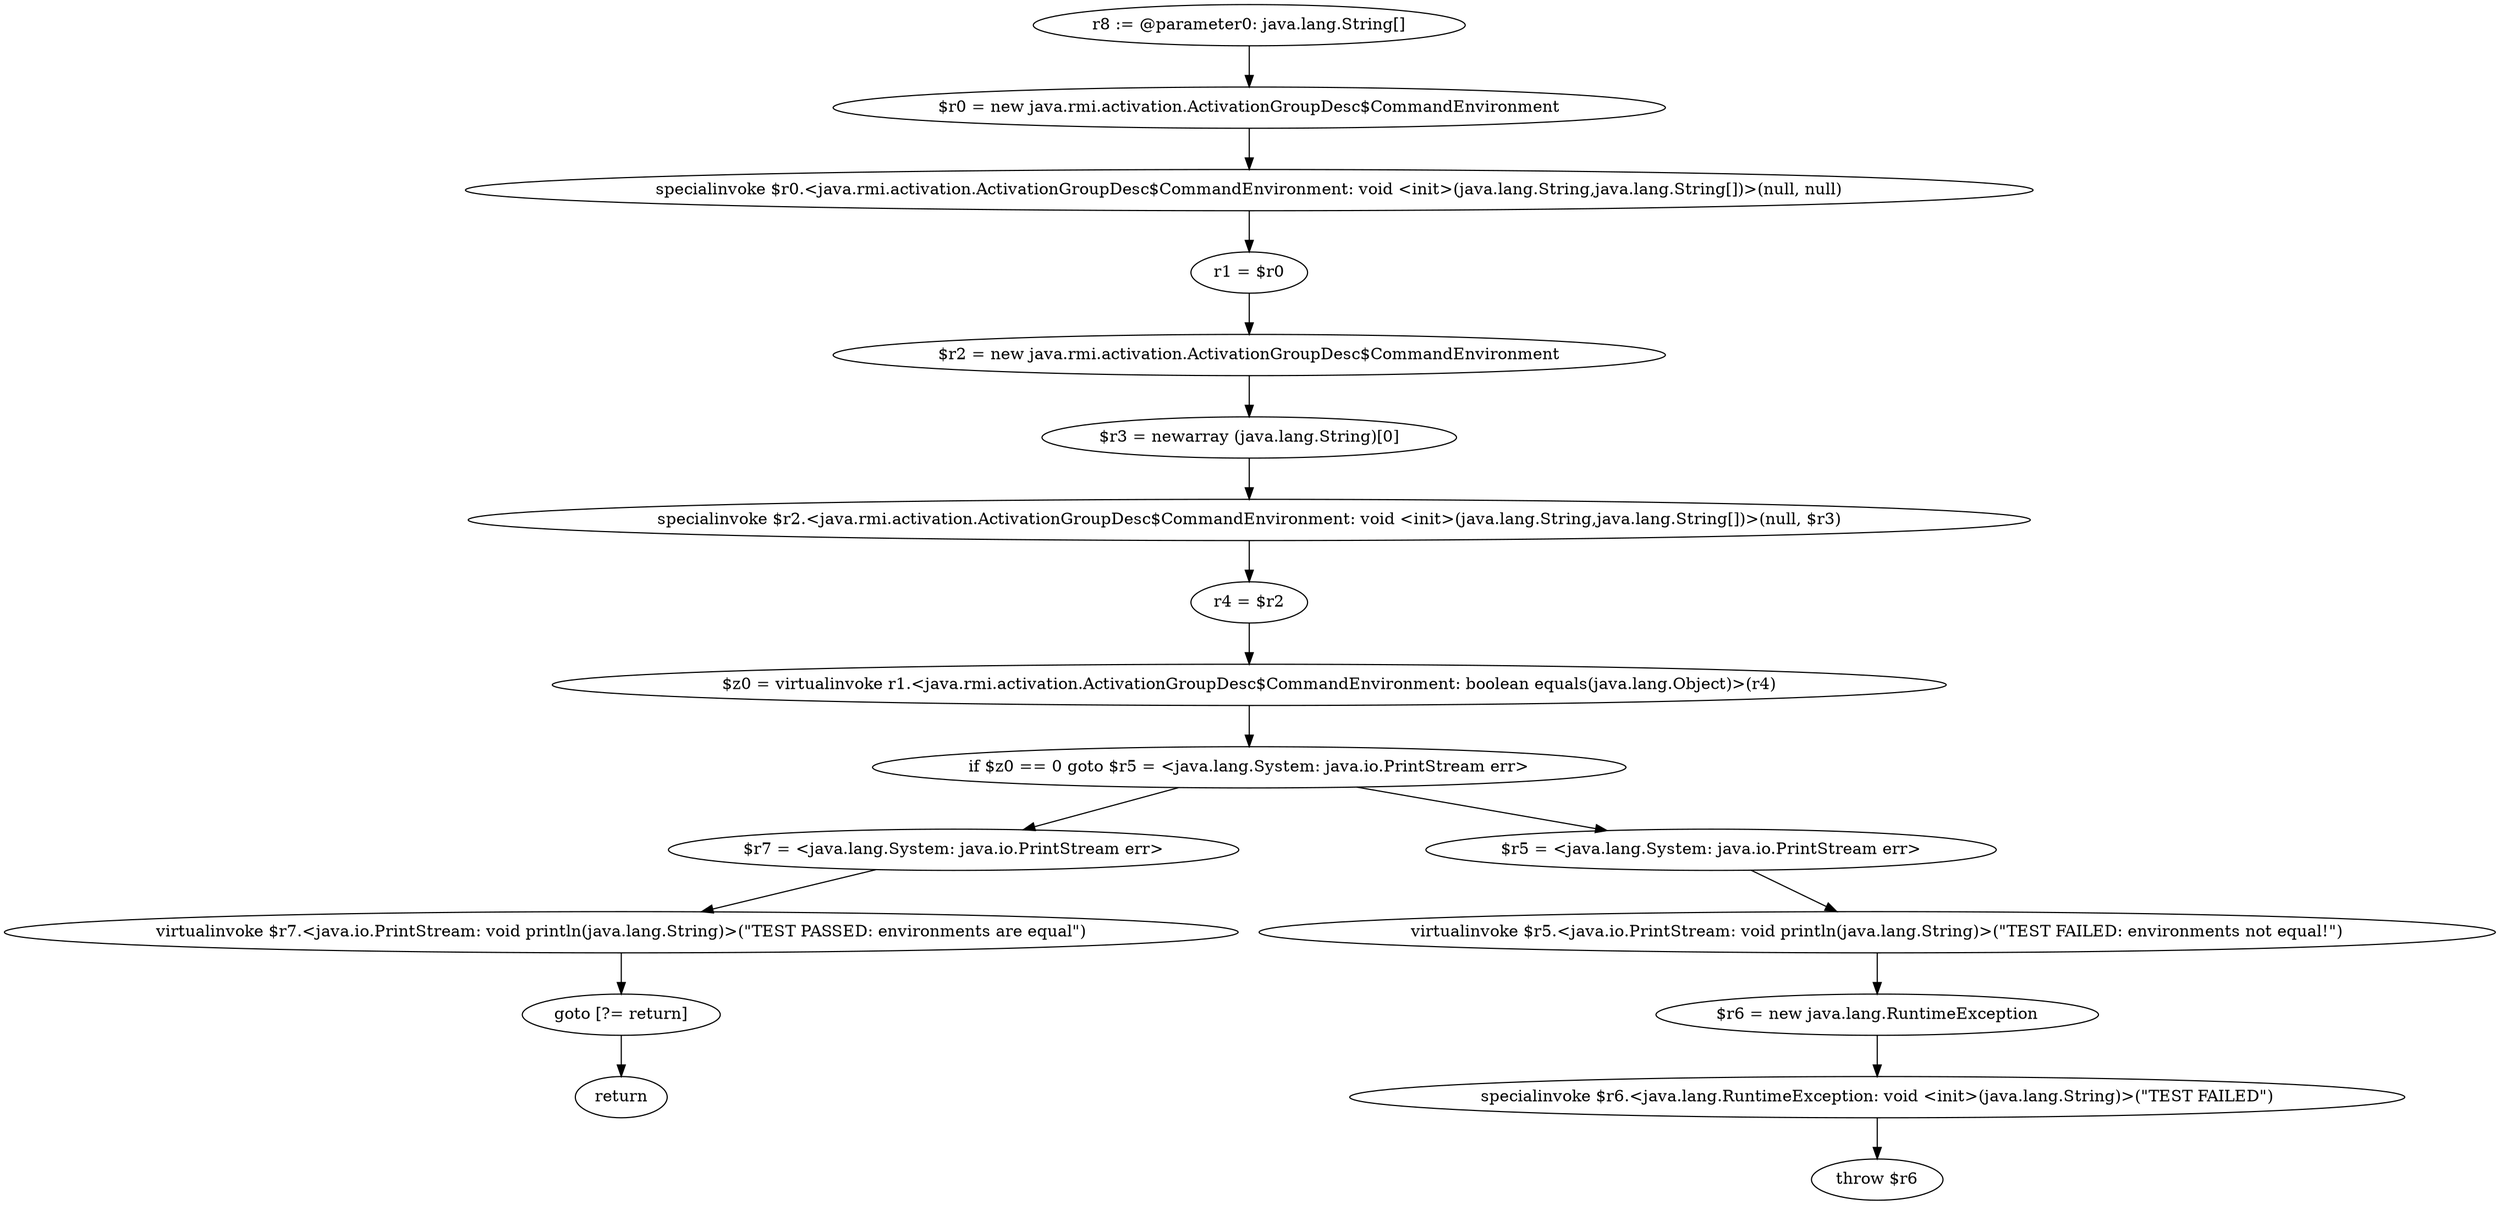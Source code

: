 digraph "unitGraph" {
    "r8 := @parameter0: java.lang.String[]"
    "$r0 = new java.rmi.activation.ActivationGroupDesc$CommandEnvironment"
    "specialinvoke $r0.<java.rmi.activation.ActivationGroupDesc$CommandEnvironment: void <init>(java.lang.String,java.lang.String[])>(null, null)"
    "r1 = $r0"
    "$r2 = new java.rmi.activation.ActivationGroupDesc$CommandEnvironment"
    "$r3 = newarray (java.lang.String)[0]"
    "specialinvoke $r2.<java.rmi.activation.ActivationGroupDesc$CommandEnvironment: void <init>(java.lang.String,java.lang.String[])>(null, $r3)"
    "r4 = $r2"
    "$z0 = virtualinvoke r1.<java.rmi.activation.ActivationGroupDesc$CommandEnvironment: boolean equals(java.lang.Object)>(r4)"
    "if $z0 == 0 goto $r5 = <java.lang.System: java.io.PrintStream err>"
    "$r7 = <java.lang.System: java.io.PrintStream err>"
    "virtualinvoke $r7.<java.io.PrintStream: void println(java.lang.String)>(\"TEST PASSED: environments are equal\")"
    "goto [?= return]"
    "$r5 = <java.lang.System: java.io.PrintStream err>"
    "virtualinvoke $r5.<java.io.PrintStream: void println(java.lang.String)>(\"TEST FAILED: environments not equal!\")"
    "$r6 = new java.lang.RuntimeException"
    "specialinvoke $r6.<java.lang.RuntimeException: void <init>(java.lang.String)>(\"TEST FAILED\")"
    "throw $r6"
    "return"
    "r8 := @parameter0: java.lang.String[]"->"$r0 = new java.rmi.activation.ActivationGroupDesc$CommandEnvironment";
    "$r0 = new java.rmi.activation.ActivationGroupDesc$CommandEnvironment"->"specialinvoke $r0.<java.rmi.activation.ActivationGroupDesc$CommandEnvironment: void <init>(java.lang.String,java.lang.String[])>(null, null)";
    "specialinvoke $r0.<java.rmi.activation.ActivationGroupDesc$CommandEnvironment: void <init>(java.lang.String,java.lang.String[])>(null, null)"->"r1 = $r0";
    "r1 = $r0"->"$r2 = new java.rmi.activation.ActivationGroupDesc$CommandEnvironment";
    "$r2 = new java.rmi.activation.ActivationGroupDesc$CommandEnvironment"->"$r3 = newarray (java.lang.String)[0]";
    "$r3 = newarray (java.lang.String)[0]"->"specialinvoke $r2.<java.rmi.activation.ActivationGroupDesc$CommandEnvironment: void <init>(java.lang.String,java.lang.String[])>(null, $r3)";
    "specialinvoke $r2.<java.rmi.activation.ActivationGroupDesc$CommandEnvironment: void <init>(java.lang.String,java.lang.String[])>(null, $r3)"->"r4 = $r2";
    "r4 = $r2"->"$z0 = virtualinvoke r1.<java.rmi.activation.ActivationGroupDesc$CommandEnvironment: boolean equals(java.lang.Object)>(r4)";
    "$z0 = virtualinvoke r1.<java.rmi.activation.ActivationGroupDesc$CommandEnvironment: boolean equals(java.lang.Object)>(r4)"->"if $z0 == 0 goto $r5 = <java.lang.System: java.io.PrintStream err>";
    "if $z0 == 0 goto $r5 = <java.lang.System: java.io.PrintStream err>"->"$r7 = <java.lang.System: java.io.PrintStream err>";
    "if $z0 == 0 goto $r5 = <java.lang.System: java.io.PrintStream err>"->"$r5 = <java.lang.System: java.io.PrintStream err>";
    "$r7 = <java.lang.System: java.io.PrintStream err>"->"virtualinvoke $r7.<java.io.PrintStream: void println(java.lang.String)>(\"TEST PASSED: environments are equal\")";
    "virtualinvoke $r7.<java.io.PrintStream: void println(java.lang.String)>(\"TEST PASSED: environments are equal\")"->"goto [?= return]";
    "goto [?= return]"->"return";
    "$r5 = <java.lang.System: java.io.PrintStream err>"->"virtualinvoke $r5.<java.io.PrintStream: void println(java.lang.String)>(\"TEST FAILED: environments not equal!\")";
    "virtualinvoke $r5.<java.io.PrintStream: void println(java.lang.String)>(\"TEST FAILED: environments not equal!\")"->"$r6 = new java.lang.RuntimeException";
    "$r6 = new java.lang.RuntimeException"->"specialinvoke $r6.<java.lang.RuntimeException: void <init>(java.lang.String)>(\"TEST FAILED\")";
    "specialinvoke $r6.<java.lang.RuntimeException: void <init>(java.lang.String)>(\"TEST FAILED\")"->"throw $r6";
}
